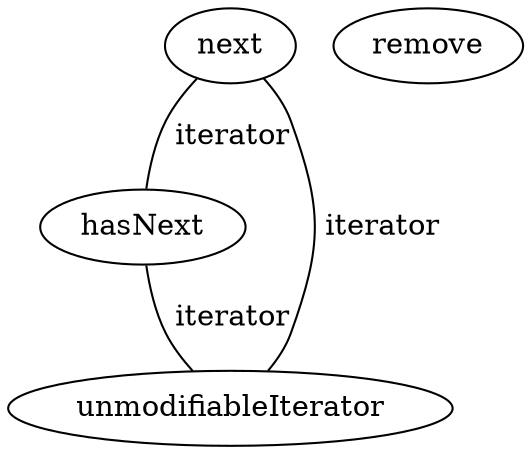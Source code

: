 digraph G {
next;
hasNext;
remove;
unmodifiableIterator;
next -> hasNext [label=" iterator", dir=none];
next -> unmodifiableIterator [label=" iterator", dir=none];
hasNext -> unmodifiableIterator [label=" iterator", dir=none];
}